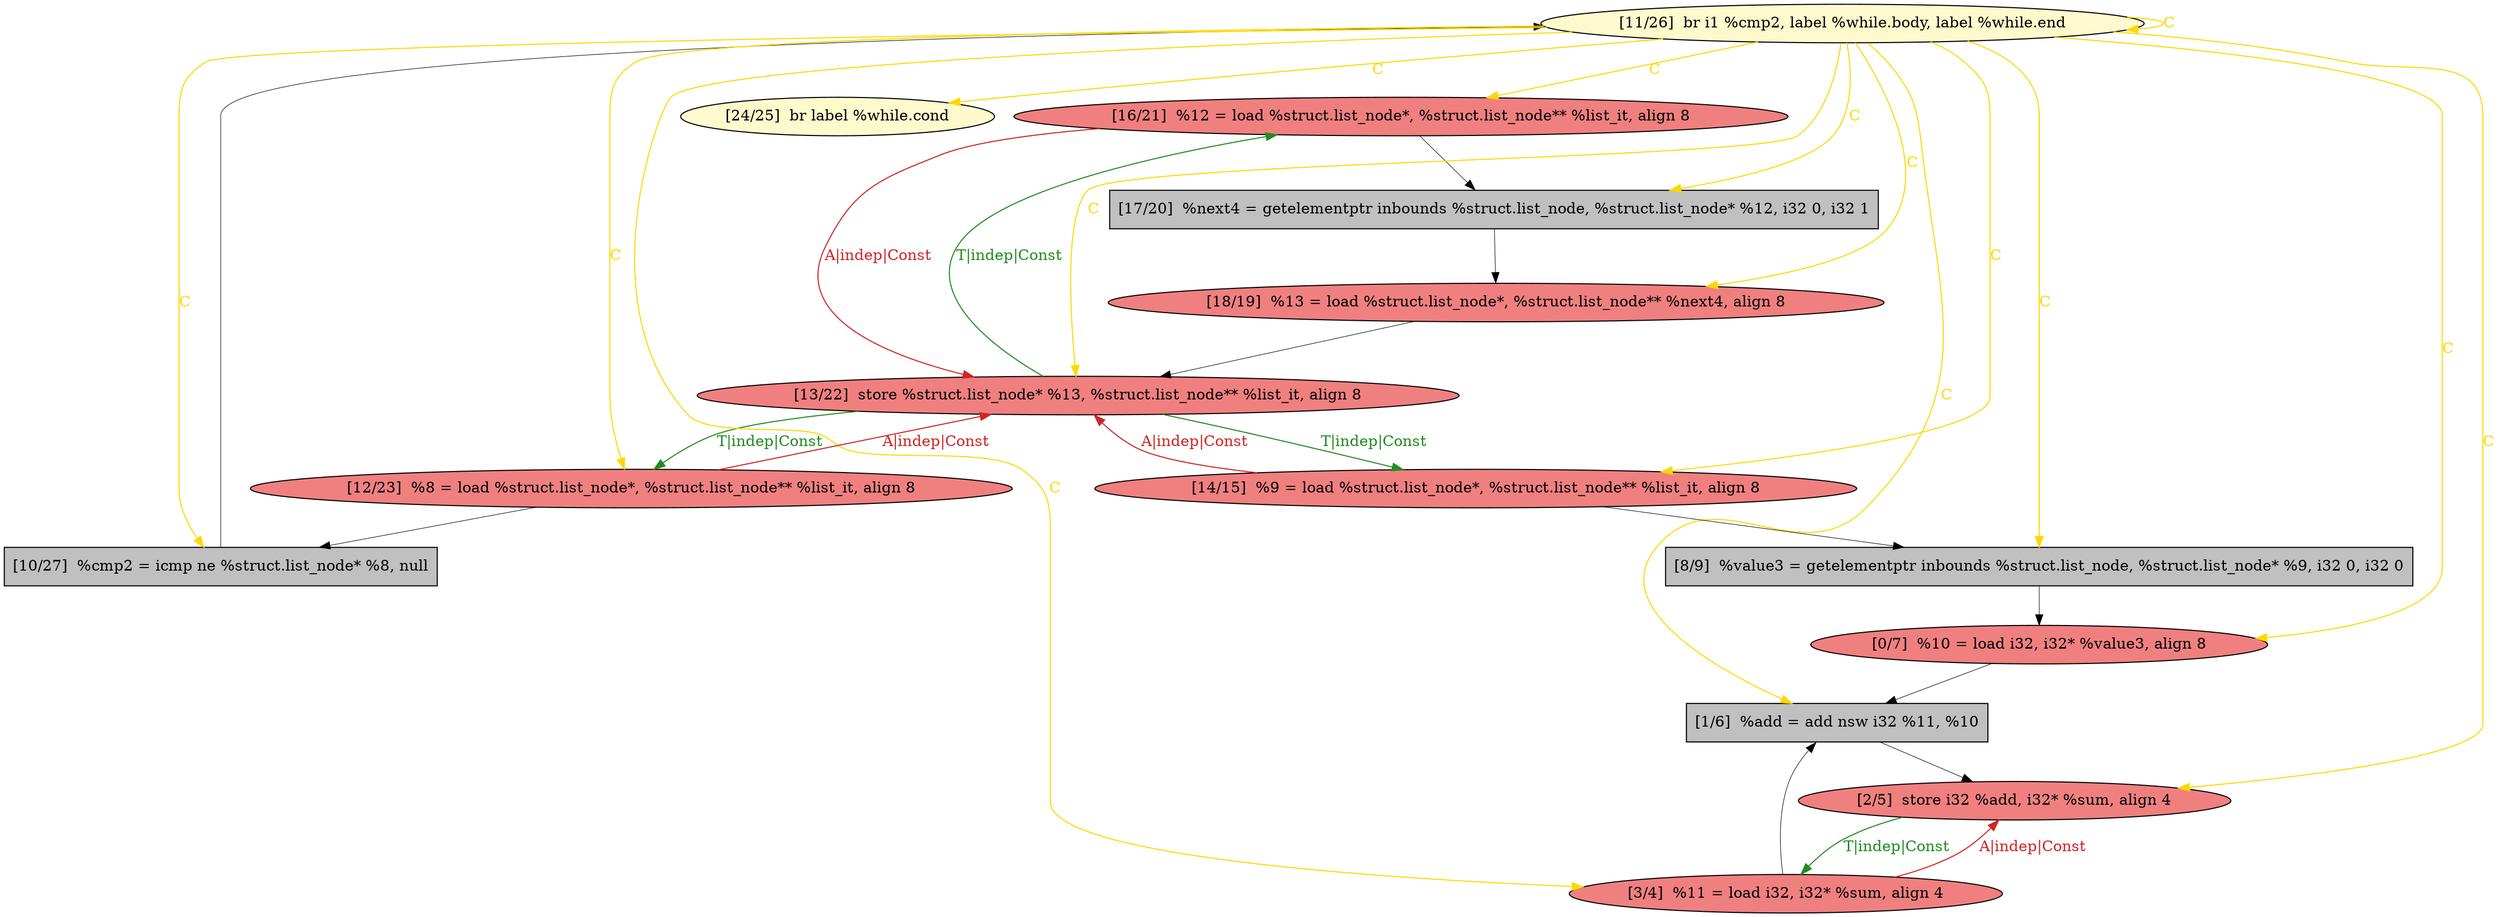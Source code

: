 
digraph G {


node1186 [fillcolor=grey,label="[1/6]  %add = add nsw i32 %11, %10",shape=rectangle,style=filled ]
node1184 [fillcolor=lightcoral,label="[16/21]  %12 = load %struct.list_node*, %struct.list_node** %list_it, align 8",shape=ellipse,style=filled ]
node1182 [fillcolor=lemonchiffon,label="[24/25]  br label %while.cond",shape=ellipse,style=filled ]
node1181 [fillcolor=lightcoral,label="[13/22]  store %struct.list_node* %13, %struct.list_node** %list_it, align 8",shape=ellipse,style=filled ]
node1180 [fillcolor=lightcoral,label="[3/4]  %11 = load i32, i32* %sum, align 4",shape=ellipse,style=filled ]
node1183 [fillcolor=lightcoral,label="[18/19]  %13 = load %struct.list_node*, %struct.list_node** %next4, align 8",shape=ellipse,style=filled ]
node1173 [fillcolor=lightcoral,label="[0/7]  %10 = load i32, i32* %value3, align 8",shape=ellipse,style=filled ]
node1175 [fillcolor=grey,label="[10/27]  %cmp2 = icmp ne %struct.list_node* %8, null",shape=rectangle,style=filled ]
node1176 [fillcolor=lemonchiffon,label="[11/26]  br i1 %cmp2, label %while.body, label %while.end",shape=ellipse,style=filled ]
node1185 [fillcolor=lightcoral,label="[2/5]  store i32 %add, i32* %sum, align 4",shape=ellipse,style=filled ]
node1177 [fillcolor=lightcoral,label="[12/23]  %8 = load %struct.list_node*, %struct.list_node** %list_it, align 8",shape=ellipse,style=filled ]
node1179 [fillcolor=lightcoral,label="[14/15]  %9 = load %struct.list_node*, %struct.list_node** %list_it, align 8",shape=ellipse,style=filled ]
node1174 [fillcolor=grey,label="[8/9]  %value3 = getelementptr inbounds %struct.list_node, %struct.list_node* %9, i32 0, i32 0",shape=rectangle,style=filled ]
node1178 [fillcolor=grey,label="[17/20]  %next4 = getelementptr inbounds %struct.list_node, %struct.list_node* %12, i32 0, i32 1",shape=rectangle,style=filled ]

node1177->node1181 [style=solid,color=firebrick3,label="A|indep|Const",penwidth=1.0,fontcolor=firebrick3 ]
node1181->node1177 [style=solid,color=forestgreen,label="T|indep|Const",penwidth=1.0,fontcolor=forestgreen ]
node1181->node1179 [style=solid,color=forestgreen,label="T|indep|Const",penwidth=1.0,fontcolor=forestgreen ]
node1184->node1181 [style=solid,color=firebrick3,label="A|indep|Const",penwidth=1.0,fontcolor=firebrick3 ]
node1181->node1184 [style=solid,color=forestgreen,label="T|indep|Const",penwidth=1.0,fontcolor=forestgreen ]
node1176->node1173 [style=solid,color=gold,label="C",penwidth=1.0,fontcolor=gold ]
node1179->node1174 [style=solid,color=black,label="",penwidth=0.5,fontcolor=black ]
node1180->node1185 [style=solid,color=firebrick3,label="A|indep|Const",penwidth=1.0,fontcolor=firebrick3 ]
node1176->node1175 [style=solid,color=gold,label="C",penwidth=1.0,fontcolor=gold ]
node1177->node1175 [style=solid,color=black,label="",penwidth=0.5,fontcolor=black ]
node1176->node1184 [style=solid,color=gold,label="C",penwidth=1.0,fontcolor=gold ]
node1179->node1181 [style=solid,color=firebrick3,label="A|indep|Const",penwidth=1.0,fontcolor=firebrick3 ]
node1185->node1180 [style=solid,color=forestgreen,label="T|indep|Const",penwidth=1.0,fontcolor=forestgreen ]
node1176->node1178 [style=solid,color=gold,label="C",penwidth=1.0,fontcolor=gold ]
node1176->node1185 [style=solid,color=gold,label="C",penwidth=1.0,fontcolor=gold ]
node1176->node1181 [style=solid,color=gold,label="C",penwidth=1.0,fontcolor=gold ]
node1176->node1180 [style=solid,color=gold,label="C",penwidth=1.0,fontcolor=gold ]
node1176->node1182 [style=solid,color=gold,label="C",penwidth=1.0,fontcolor=gold ]
node1180->node1186 [style=solid,color=black,label="",penwidth=0.5,fontcolor=black ]
node1176->node1176 [style=solid,color=gold,label="C",penwidth=1.0,fontcolor=gold ]
node1176->node1177 [style=solid,color=gold,label="C",penwidth=1.0,fontcolor=gold ]
node1184->node1178 [style=solid,color=black,label="",penwidth=0.5,fontcolor=black ]
node1174->node1173 [style=solid,color=black,label="",penwidth=0.5,fontcolor=black ]
node1178->node1183 [style=solid,color=black,label="",penwidth=0.5,fontcolor=black ]
node1176->node1183 [style=solid,color=gold,label="C",penwidth=1.0,fontcolor=gold ]
node1183->node1181 [style=solid,color=black,label="",penwidth=0.5,fontcolor=black ]
node1173->node1186 [style=solid,color=black,label="",penwidth=0.5,fontcolor=black ]
node1176->node1179 [style=solid,color=gold,label="C",penwidth=1.0,fontcolor=gold ]
node1176->node1174 [style=solid,color=gold,label="C",penwidth=1.0,fontcolor=gold ]
node1175->node1176 [style=solid,color=black,label="",penwidth=0.5,fontcolor=black ]
node1186->node1185 [style=solid,color=black,label="",penwidth=0.5,fontcolor=black ]
node1176->node1186 [style=solid,color=gold,label="C",penwidth=1.0,fontcolor=gold ]


}
